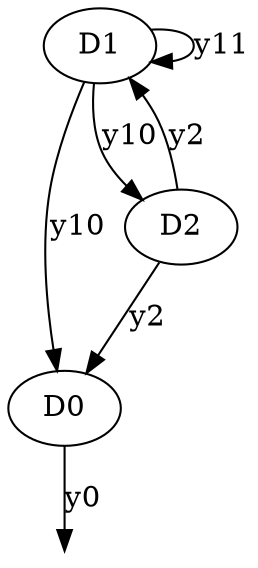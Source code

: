 digraph "Dependency graph" {
	D1 -> D0 [label=y10]
	D1 -> D2 [label=y10]
	D2 -> D0 [label=y2]
	D2 -> D1 [label=y2]
	D1 -> D1 [label=y11]
	_D0 [shape=point style=invis]
	D0 -> _D0 [label=y0]
}
